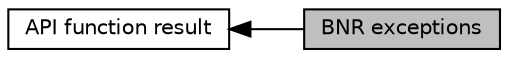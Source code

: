 digraph "BNR exceptions"
{
  edge [fontname="Helvetica",fontsize="10",labelfontname="Helvetica",labelfontsize="10"];
  node [fontname="Helvetica",fontsize="10",shape=record];
  rankdir=LR;
  Node1 [label="API function result",height=0.2,width=0.4,color="black", fillcolor="white", style="filled",URL="$a00355.html",tooltip="Exceptions and error code raised by the API. "];
  Node0 [label="BNR exceptions",height=0.2,width=0.4,color="black", fillcolor="grey75", style="filled", fontcolor="black"];
  Node1->Node0 [shape=plaintext, dir="back", style="solid"];
}
